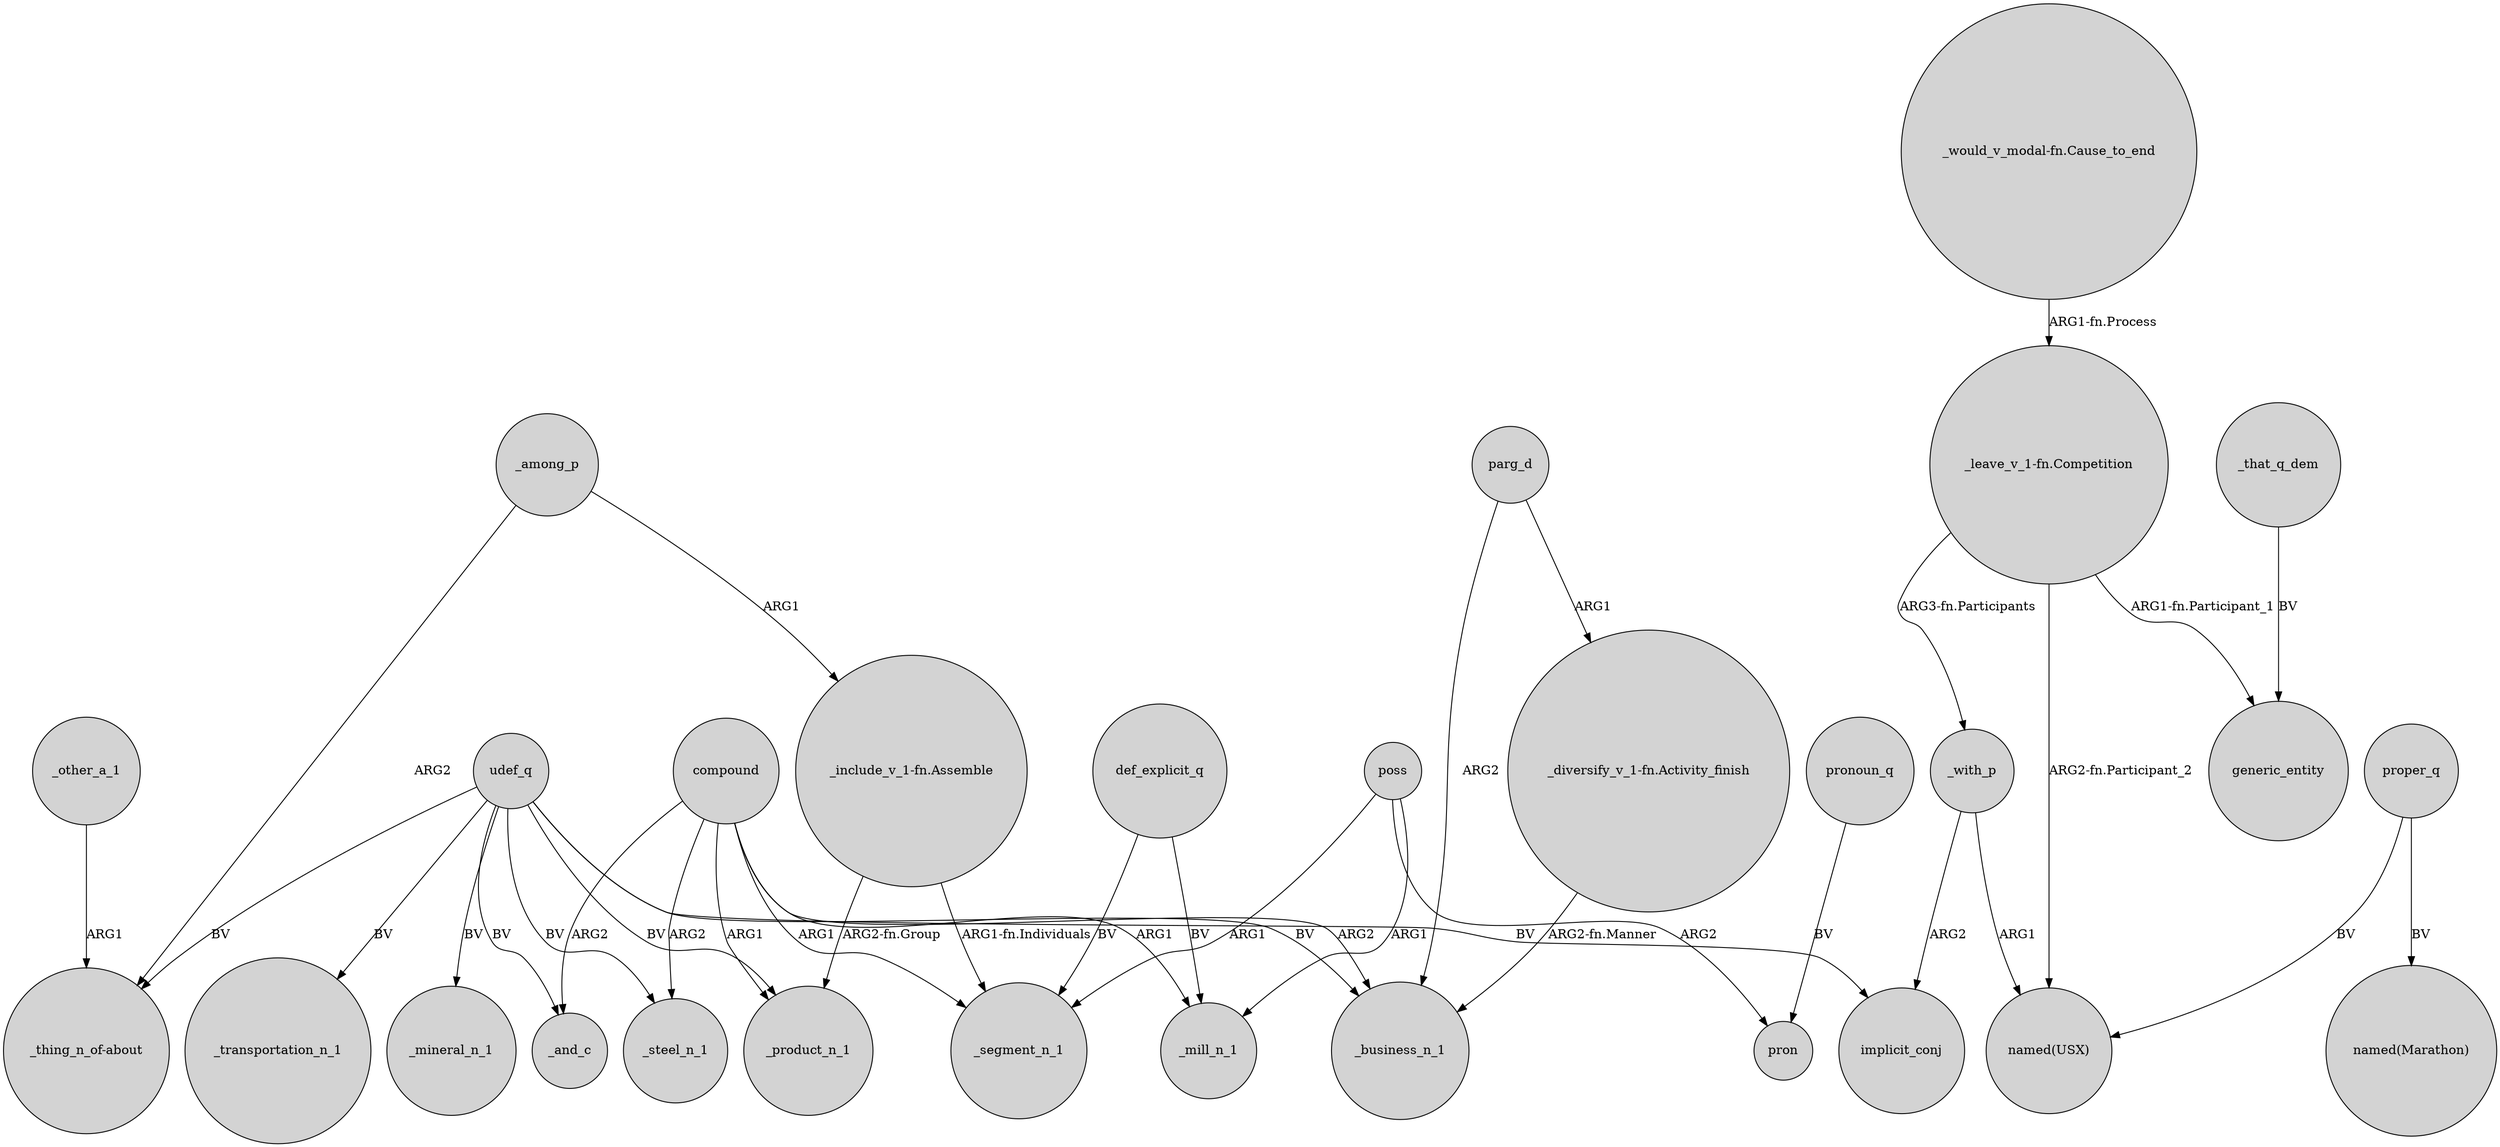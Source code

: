 digraph {
	node [shape=circle style=filled]
	_other_a_1 -> "_thing_n_of-about" [label=ARG1]
	_among_p -> "_include_v_1-fn.Assemble" [label=ARG1]
	udef_q -> _transportation_n_1 [label=BV]
	_with_p -> implicit_conj [label=ARG2]
	udef_q -> _mineral_n_1 [label=BV]
	compound -> _segment_n_1 [label=ARG1]
	udef_q -> _product_n_1 [label=BV]
	"_leave_v_1-fn.Competition" -> "named(USX)" [label="ARG2-fn.Participant_2"]
	parg_d -> _business_n_1 [label=ARG2]
	"_include_v_1-fn.Assemble" -> _segment_n_1 [label="ARG1-fn.Individuals"]
	"_leave_v_1-fn.Competition" -> generic_entity [label="ARG1-fn.Participant_1"]
	udef_q -> _business_n_1 [label=BV]
	udef_q -> _and_c [label=BV]
	compound -> _and_c [label=ARG2]
	_with_p -> "named(USX)" [label=ARG1]
	pronoun_q -> pron [label=BV]
	udef_q -> _steel_n_1 [label=BV]
	proper_q -> "named(Marathon)" [label=BV]
	poss -> pron [label=ARG2]
	def_explicit_q -> _mill_n_1 [label=BV]
	compound -> _mill_n_1 [label=ARG1]
	"_include_v_1-fn.Assemble" -> _product_n_1 [label="ARG2-fn.Group"]
	poss -> _mill_n_1 [label=ARG1]
	_among_p -> "_thing_n_of-about" [label=ARG2]
	def_explicit_q -> _segment_n_1 [label=BV]
	compound -> _steel_n_1 [label=ARG2]
	udef_q -> "_thing_n_of-about" [label=BV]
	compound -> _business_n_1 [label=ARG2]
	"_diversify_v_1-fn.Activity_finish" -> _business_n_1 [label="ARG2-fn.Manner"]
	parg_d -> "_diversify_v_1-fn.Activity_finish" [label=ARG1]
	"_leave_v_1-fn.Competition" -> _with_p [label="ARG3-fn.Participants"]
	compound -> _product_n_1 [label=ARG1]
	_that_q_dem -> generic_entity [label=BV]
	"_would_v_modal-fn.Cause_to_end" -> "_leave_v_1-fn.Competition" [label="ARG1-fn.Process"]
	poss -> _segment_n_1 [label=ARG1]
	udef_q -> implicit_conj [label=BV]
	proper_q -> "named(USX)" [label=BV]
}
